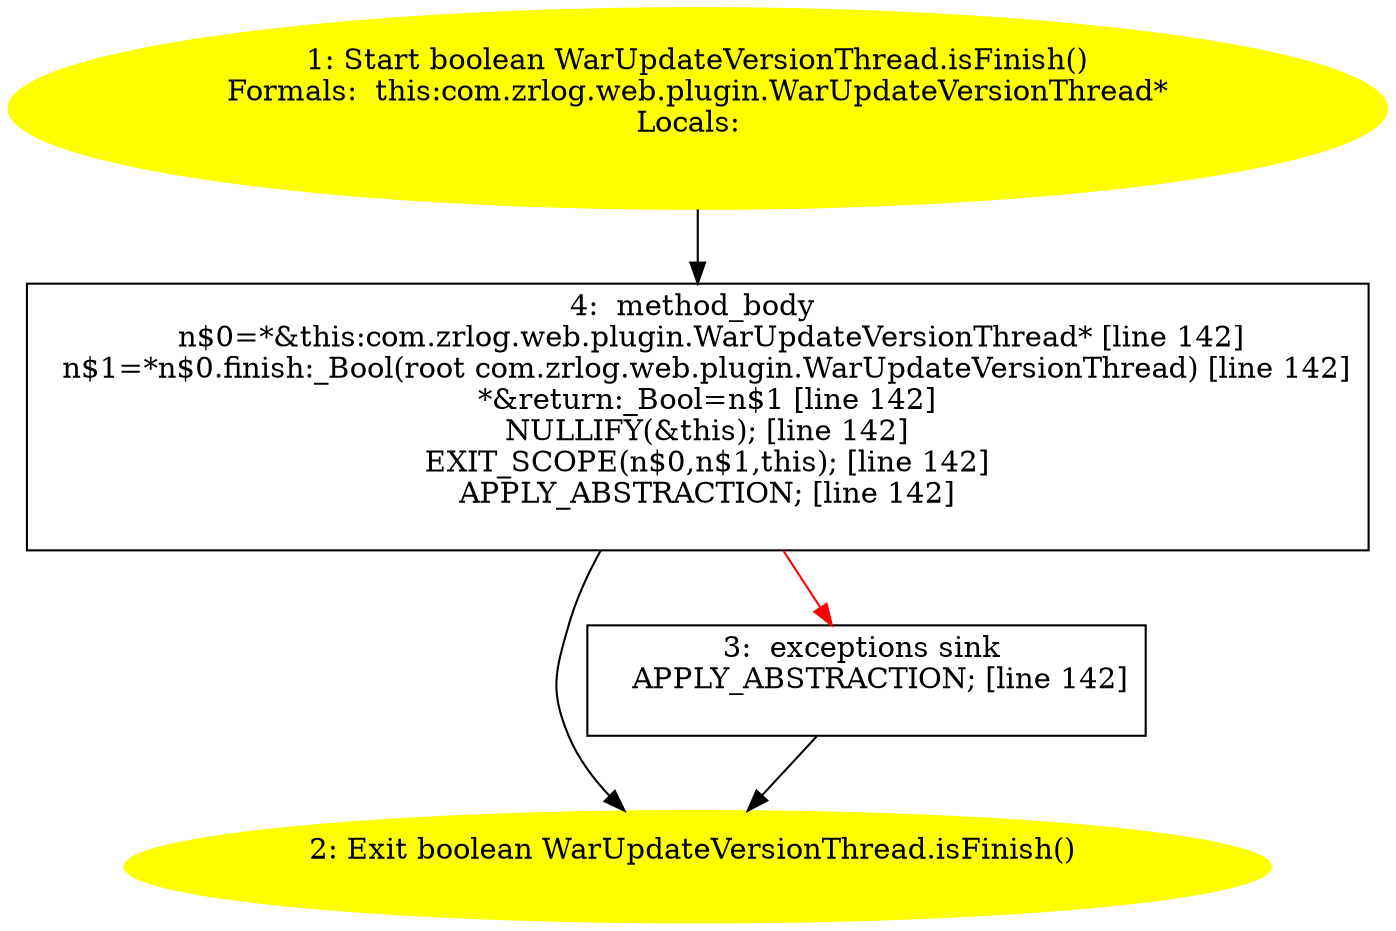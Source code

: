 /* @generated */
digraph cfg {
"com.zrlog.web.plugin.WarUpdateVersionThread.isFinish():boolean.ecab87561e7c101f5810159c64f31b70_1" [label="1: Start boolean WarUpdateVersionThread.isFinish()\nFormals:  this:com.zrlog.web.plugin.WarUpdateVersionThread*\nLocals:  \n  " color=yellow style=filled]
	

	 "com.zrlog.web.plugin.WarUpdateVersionThread.isFinish():boolean.ecab87561e7c101f5810159c64f31b70_1" -> "com.zrlog.web.plugin.WarUpdateVersionThread.isFinish():boolean.ecab87561e7c101f5810159c64f31b70_4" ;
"com.zrlog.web.plugin.WarUpdateVersionThread.isFinish():boolean.ecab87561e7c101f5810159c64f31b70_2" [label="2: Exit boolean WarUpdateVersionThread.isFinish() \n  " color=yellow style=filled]
	

"com.zrlog.web.plugin.WarUpdateVersionThread.isFinish():boolean.ecab87561e7c101f5810159c64f31b70_3" [label="3:  exceptions sink \n   APPLY_ABSTRACTION; [line 142]\n " shape="box"]
	

	 "com.zrlog.web.plugin.WarUpdateVersionThread.isFinish():boolean.ecab87561e7c101f5810159c64f31b70_3" -> "com.zrlog.web.plugin.WarUpdateVersionThread.isFinish():boolean.ecab87561e7c101f5810159c64f31b70_2" ;
"com.zrlog.web.plugin.WarUpdateVersionThread.isFinish():boolean.ecab87561e7c101f5810159c64f31b70_4" [label="4:  method_body \n   n$0=*&this:com.zrlog.web.plugin.WarUpdateVersionThread* [line 142]\n  n$1=*n$0.finish:_Bool(root com.zrlog.web.plugin.WarUpdateVersionThread) [line 142]\n  *&return:_Bool=n$1 [line 142]\n  NULLIFY(&this); [line 142]\n  EXIT_SCOPE(n$0,n$1,this); [line 142]\n  APPLY_ABSTRACTION; [line 142]\n " shape="box"]
	

	 "com.zrlog.web.plugin.WarUpdateVersionThread.isFinish():boolean.ecab87561e7c101f5810159c64f31b70_4" -> "com.zrlog.web.plugin.WarUpdateVersionThread.isFinish():boolean.ecab87561e7c101f5810159c64f31b70_2" ;
	 "com.zrlog.web.plugin.WarUpdateVersionThread.isFinish():boolean.ecab87561e7c101f5810159c64f31b70_4" -> "com.zrlog.web.plugin.WarUpdateVersionThread.isFinish():boolean.ecab87561e7c101f5810159c64f31b70_3" [color="red" ];
}
